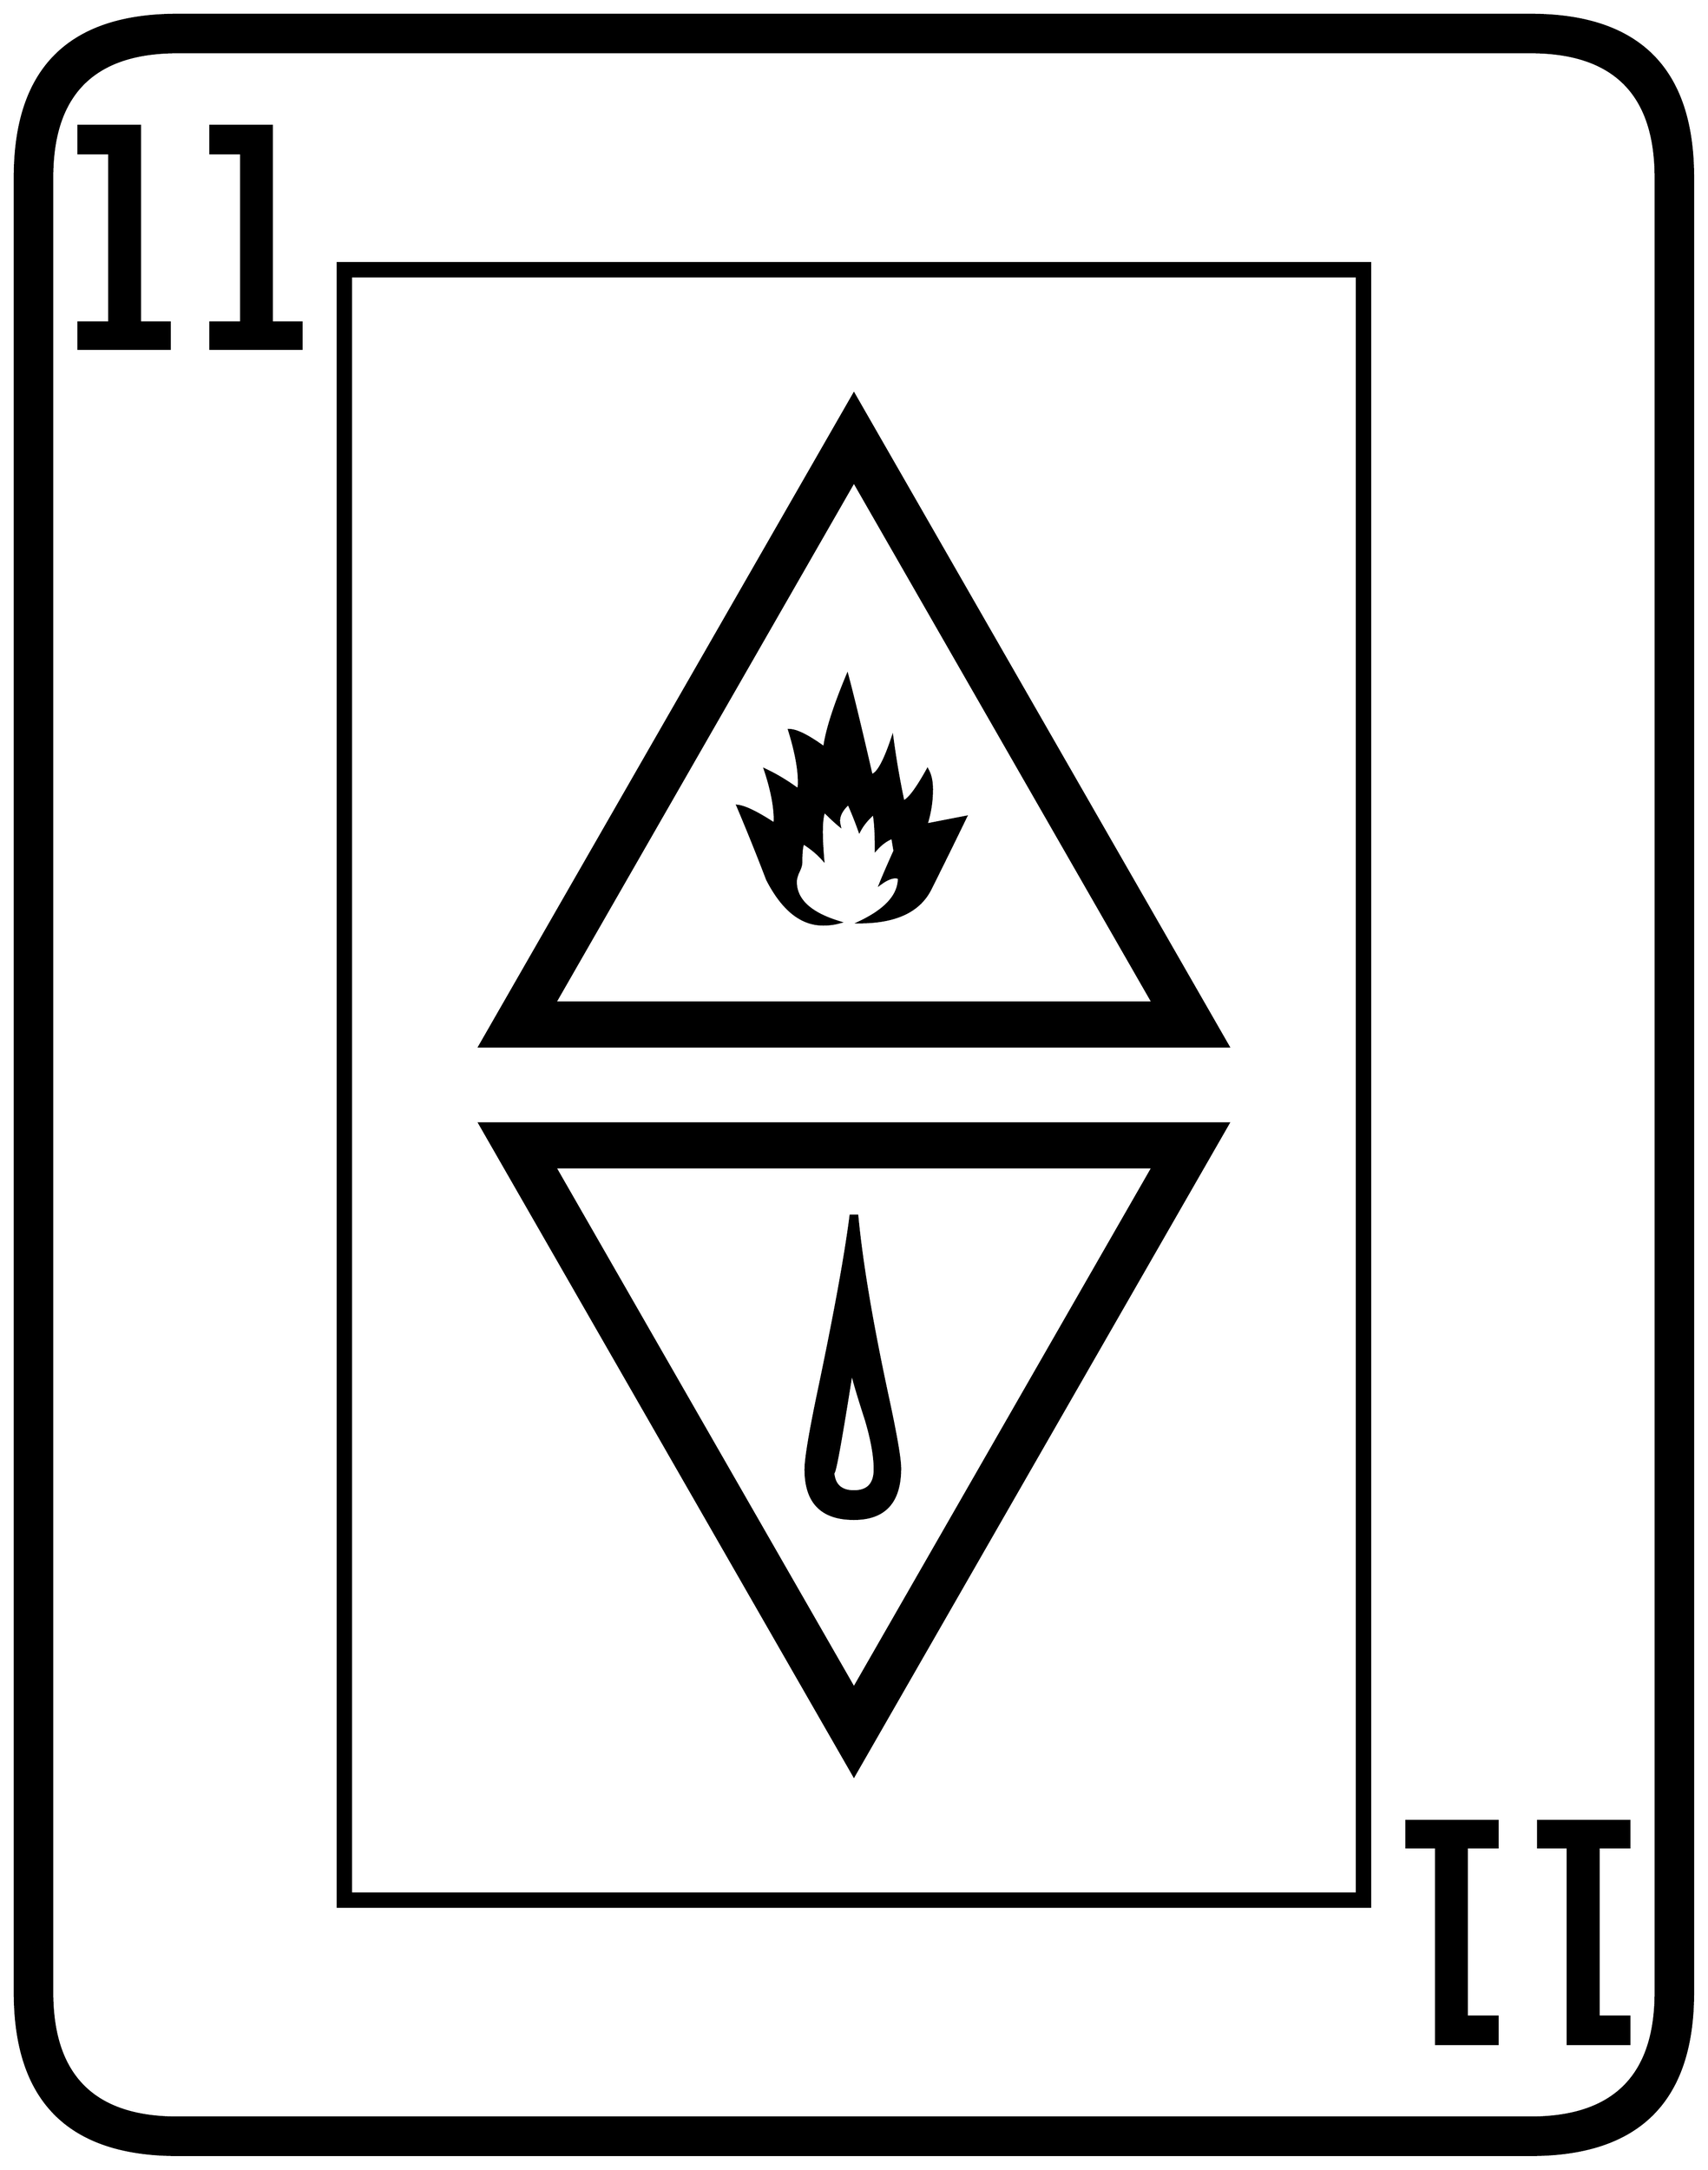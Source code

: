 


\begin{tikzpicture}[y=0.80pt, x=0.80pt, yscale=-1.0, xscale=1.0, inner sep=0pt, outer sep=0pt]
\begin{scope}[shift={(100.0,1706.0)},nonzero rule]
  \path[draw=.,fill=.,line width=1.600pt] (1578.0,244.0) .. controls
    (1578.0,342.667) and (1528.667,392.0) .. (1430.0,392.0) --
    (198.0,392.0) .. controls (99.333,392.0) and (50.0,342.667) ..
    (50.0,244.0) -- (50.0,-1408.0) .. controls (50.0,-1506.667)
    and (99.333,-1556.0) .. (198.0,-1556.0) -- (1430.0,-1556.0) ..
    controls (1528.667,-1556.0) and (1578.0,-1506.667) ..
    (1578.0,-1408.0) -- (1578.0,244.0) -- cycle(1544.0,244.0) --
    (1544.0,-1408.0) .. controls (1544.0,-1484.0) and
    (1506.0,-1522.0) .. (1430.0,-1522.0) -- (198.0,-1522.0) ..
    controls (122.0,-1522.0) and (84.0,-1484.0) ..
    (84.0,-1408.0) -- (84.0,244.0) .. controls (84.0,320.0) and
    (122.0,358.0) .. (198.0,358.0) -- (1430.0,358.0) .. controls
    (1506.0,358.0) and (1544.0,320.0) .. (1544.0,244.0) --
    cycle(311.0,-1252.0) -- (228.0,-1252.0) -- (228.0,-1276.0)
    -- (256.0,-1276.0) -- (256.0,-1430.0) -- (228.0,-1430.0) --
    (228.0,-1455.0) -- (284.0,-1455.0) -- (284.0,-1276.0) --
    (311.0,-1276.0) -- (311.0,-1252.0) -- cycle(191.0,-1252.0)
    -- (108.0,-1252.0) -- (108.0,-1276.0) -- (136.0,-1276.0) --
    (136.0,-1430.0) -- (108.0,-1430.0) -- (108.0,-1455.0) --
    (164.0,-1455.0) -- (164.0,-1276.0) -- (191.0,-1276.0) --
    (191.0,-1252.0) -- cycle(1284.0,166.0) -- (344.0,166.0) --
    (344.0,-1330.0) -- (1284.0,-1330.0) -- (1284.0,166.0) --
    cycle(1520.0,291.0) -- (1464.0,291.0) -- (1464.0,112.0) --
    (1437.0,112.0) -- (1437.0,88.0) -- (1520.0,88.0) --
    (1520.0,112.0) -- (1492.0,112.0) -- (1492.0,266.0) --
    (1520.0,266.0) -- (1520.0,291.0) -- cycle(1400.0,291.0) --
    (1344.0,291.0) -- (1344.0,112.0) -- (1317.0,112.0) --
    (1317.0,88.0) -- (1400.0,88.0) -- (1400.0,112.0) --
    (1372.0,112.0) -- (1372.0,266.0) -- (1400.0,266.0) --
    (1400.0,291.0) -- cycle(1272.0,154.0) -- (1272.0,-1318.0) --
    (356.0,-1318.0) -- (356.0,154.0) -- (1272.0,154.0) --
    cycle(1155.0,-617.0) -- (473.0,-617.0) -- (814.0,-1211.0) --
    (1155.0,-617.0) -- cycle(1155.0,-547.0) -- (814.0,47.0) --
    (473.0,-547.0) -- (1155.0,-547.0) -- cycle(1086.0,-657.0) --
    (814.0,-1131.0) -- (542.0,-657.0) -- (1086.0,-657.0) --
    cycle(1086.0,-507.0) -- (542.0,-507.0) -- (814.0,-33.0) --
    (1086.0,-507.0) -- cycle(916.0,-826.0) .. controls
    (905.333,-804.0) and (894.667,-782.333) .. (884.0,-761.0) ..
    controls (874.0,-740.333) and (852.333,-730.0) .. (819.0,-730.0)
    .. controls (843.0,-741.333) and (855.0,-754.667) ..
    (855.0,-770.0) .. controls (854.333,-770.667) and (853.333,-771.0)
    .. (852.0,-771.0) .. controls (848.0,-771.0) and
    (843.333,-769.0) .. (838.0,-765.0) .. controls (840.667,-771.667)
    and (845.0,-781.667) .. (851.0,-795.0) -- (849.0,-807.0) ..
    controls (843.667,-805.0) and (838.667,-801.333) .. (834.0,-796.0)
    .. controls (834.0,-811.333) and (833.333,-822.333) ..
    (832.0,-829.0) .. controls (826.0,-823.667) and (821.667,-818.333)
    .. (819.0,-813.0) .. controls (815.667,-822.333) and
    (812.333,-830.667) .. (809.0,-838.0) .. controls (801.667,-831.333)
    and (799.0,-824.667) .. (801.0,-818.0) .. controls
    (797.667,-820.667) and (793.0,-825.0) .. (787.0,-831.0) ..
    controls (784.333,-825.0) and (784.0,-810.333) .. (786.0,-787.0)
    .. controls (781.333,-792.333) and (775.333,-797.333) ..
    (768.0,-802.0) .. controls (766.667,-800.0) and (766.0,-794.0)
    .. (766.0,-784.0) .. controls (766.0,-782.0) and
    (765.0,-779.0) .. (763.0,-775.0) .. controls (761.667,-771.667)
    and (761.0,-769.0) .. (761.0,-767.0) .. controls
    (761.0,-750.333) and (774.333,-738.0) .. (801.0,-730.0) ..
    controls (796.333,-728.667) and (791.333,-728.0) .. (786.0,-728.0)
    .. controls (766.0,-728.0) and (749.0,-741.667) ..
    (735.0,-769.0) .. controls (726.333,-791.667) and (717.333,-814.0)
    .. (708.0,-836.0) .. controls (714.667,-835.333) and
    (725.667,-830.0) .. (741.0,-820.0) .. controls (741.667,-820.667)
    and (742.0,-821.667) .. (742.0,-823.0) .. controls
    (742.0,-835.667) and (739.0,-851.0) .. (733.0,-869.0) ..
    controls (743.0,-864.333) and (753.0,-858.333) .. (763.0,-851.0)
    .. controls (763.667,-852.333) and (764.0,-854.333) ..
    (764.0,-857.0) .. controls (764.0,-869.667) and (761.0,-885.667)
    .. (755.0,-905.0) .. controls (761.667,-905.0) and
    (772.333,-899.667) .. (787.0,-889.0) .. controls (789.0,-904.333)
    and (796.0,-926.333) .. (808.0,-955.0) .. controls
    (813.333,-935.0) and (820.667,-904.667) .. (830.0,-864.0) ..
    controls (835.333,-864.667) and (841.667,-876.0) .. (849.0,-898.0)
    .. controls (851.667,-878.0) and (855.0,-858.667) ..
    (859.0,-840.0) .. controls (863.667,-841.333) and (871.0,-851.0)
    .. (881.0,-869.0) .. controls (883.667,-864.333) and
    (885.0,-858.333) .. (885.0,-851.0) .. controls (885.0,-840.333)
    and (883.333,-829.667) .. (880.0,-819.0) -- (916.0,-826.0) --
    cycle(856.0,-233.0) .. controls (856.0,-202.333) and
    (842.0,-187.0) .. (814.0,-187.0) .. controls (784.667,-187.0)
    and (770.0,-202.0) .. (770.0,-232.0) .. controls
    (770.0,-241.333) and (773.667,-263.667) .. (781.0,-299.0) ..
    controls (796.333,-371.667) and (806.333,-426.333) .. (811.0,-463.0)
    -- (817.0,-463.0) .. controls (821.0,-420.333) and
    (830.333,-365.0) .. (845.0,-297.0) .. controls (852.333,-263.0)
    and (856.0,-241.667) .. (856.0,-233.0) -- cycle(833.0,-232.0)
    .. controls (833.0,-244.0) and (830.333,-259.0) ..
    (825.0,-277.0) .. controls (817.667,-299.667) and (813.333,-314.333)
    .. (812.0,-321.0) .. controls (800.667,-249.0) and
    (795.0,-219.333) .. (795.0,-232.0) .. controls (795.0,-218.667)
    and (801.333,-212.0) .. (814.0,-212.0) .. controls
    (826.667,-212.0) and (833.0,-218.667) .. (833.0,-232.0) --
    cycle;
\end{scope}

\end{tikzpicture}

